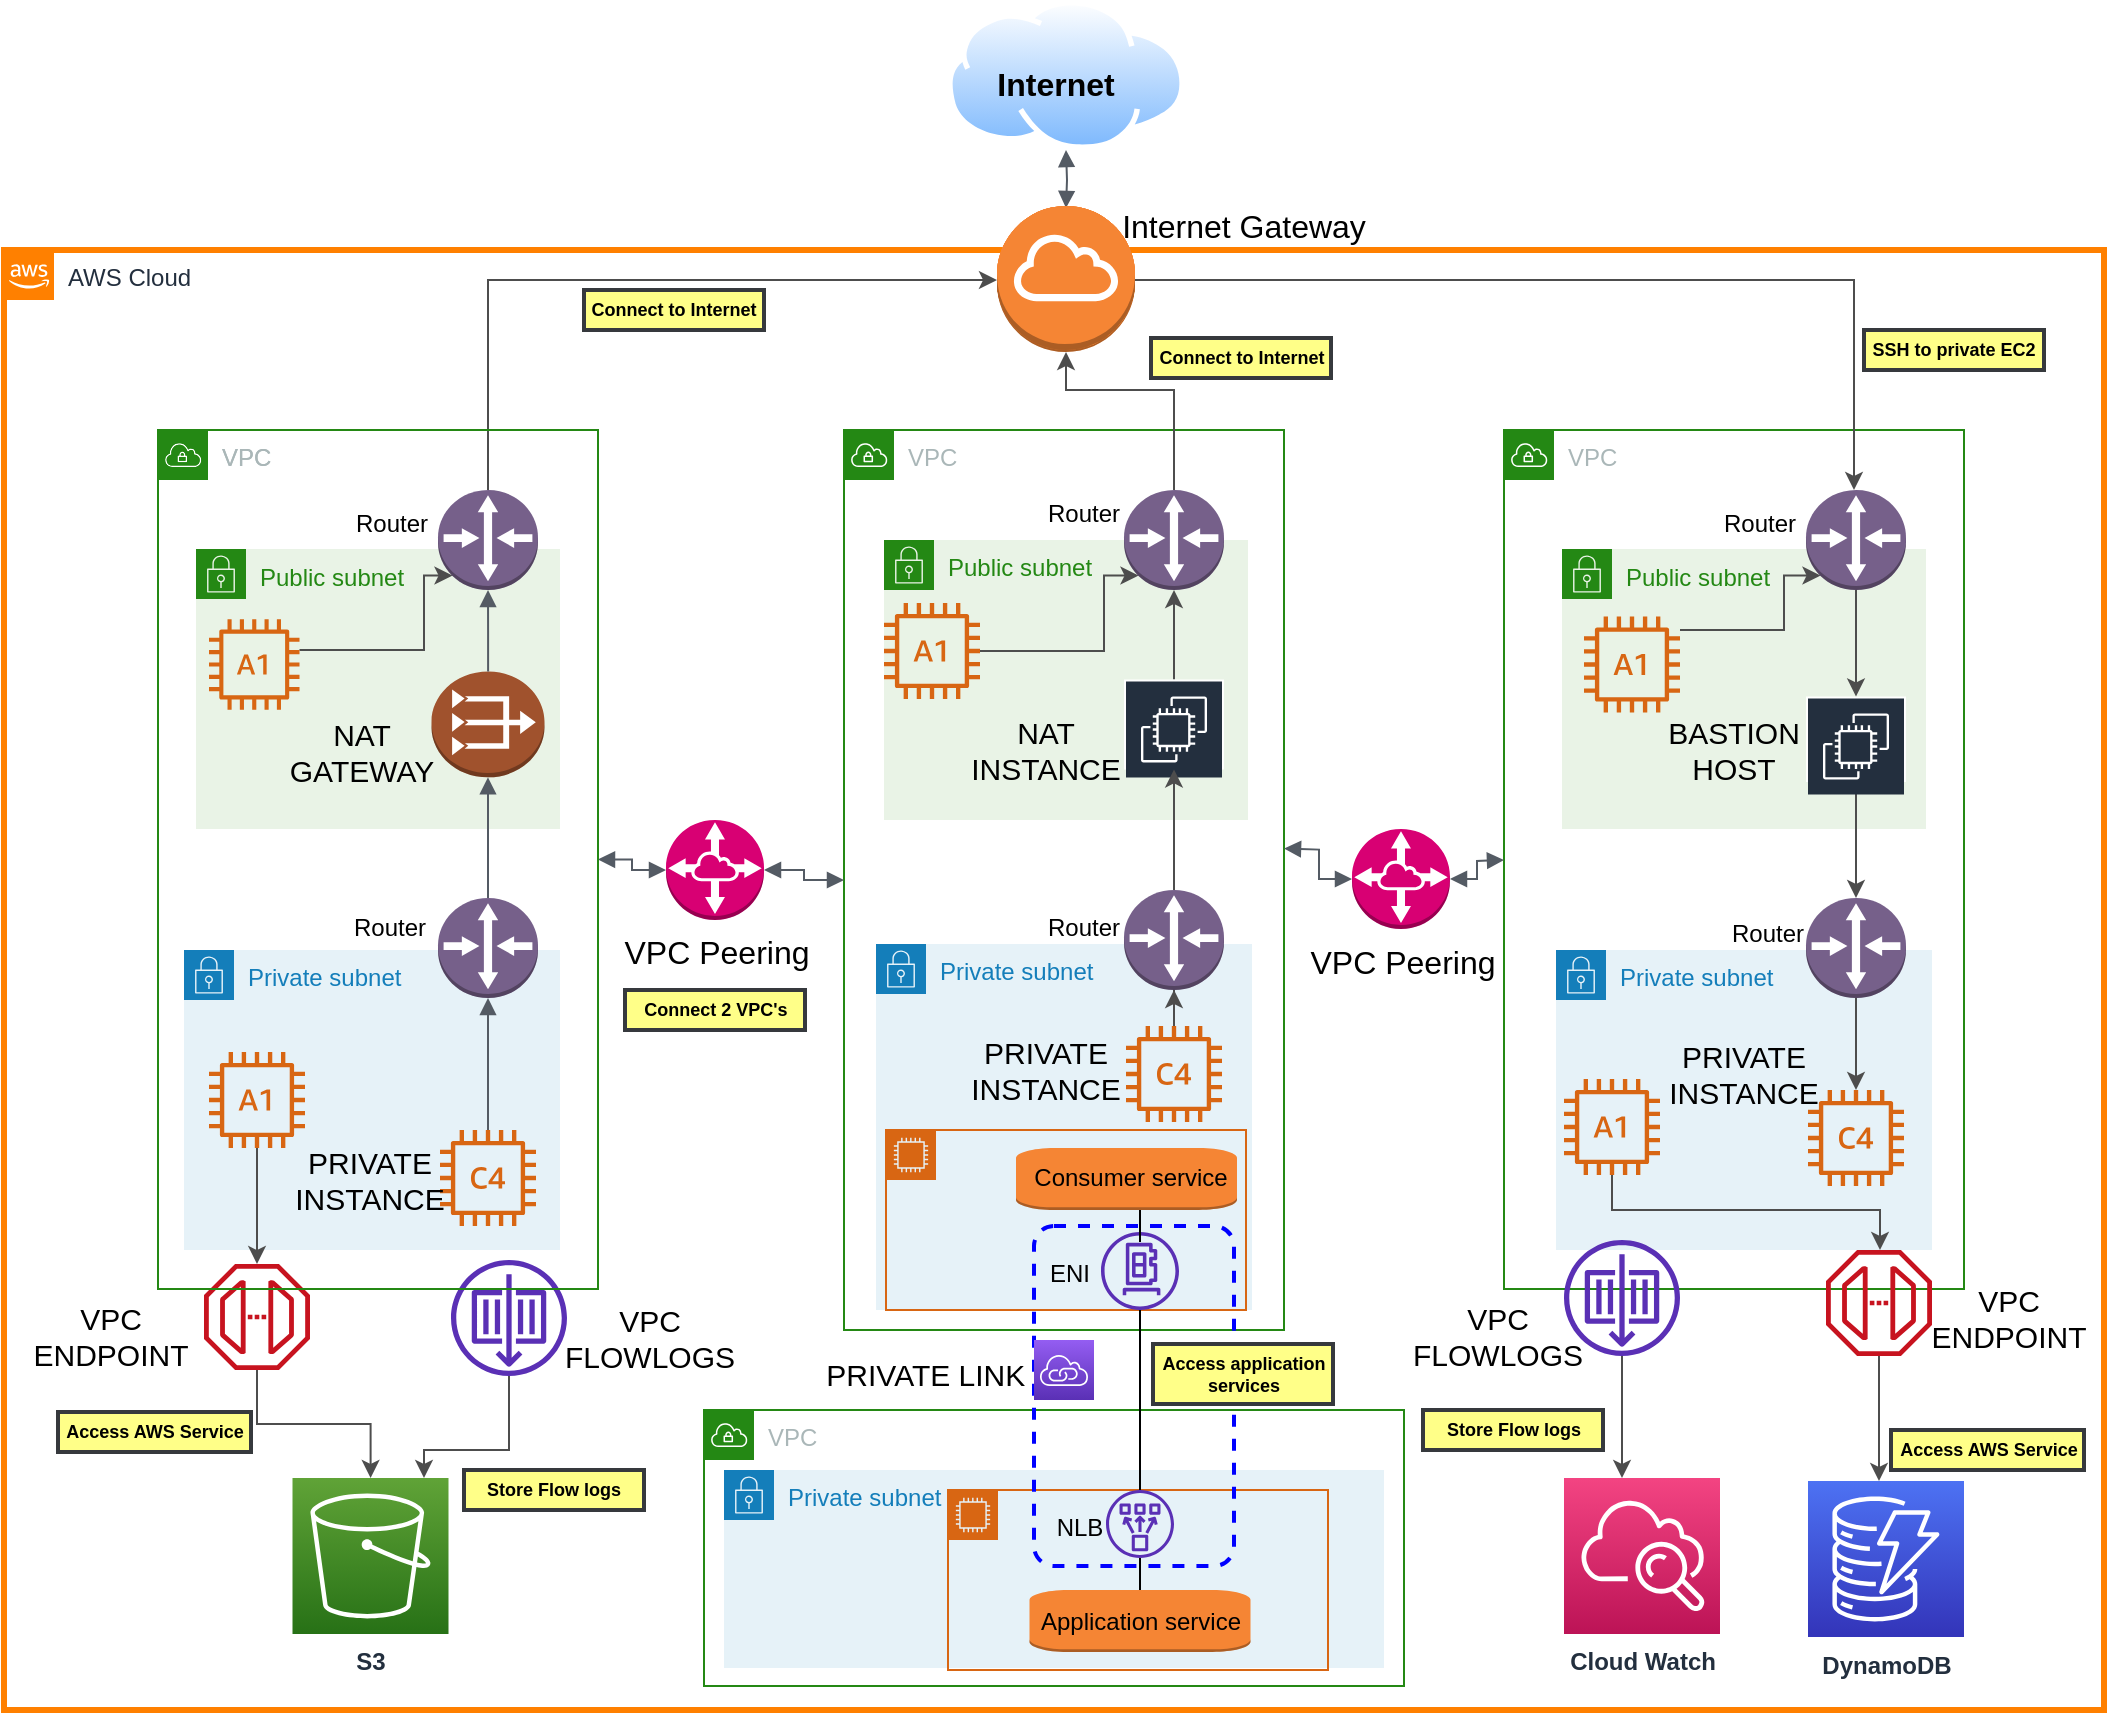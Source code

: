 <mxfile version="13.1.1" type="device"><diagram id="Ht1M8jgEwFfnCIfOTk4-" name="Page-1"><mxGraphModel dx="1102" dy="533" grid="1" gridSize="10" guides="1" tooltips="1" connect="1" arrows="1" fold="1" page="1" pageScale="1" pageWidth="1169" pageHeight="827" math="0" shadow="0"><root><mxCell id="0"/><mxCell id="1" parent="0"/><mxCell id="okbcrJzSgi3AzohoBhgM-6" value="AWS Cloud" style="points=[[0,0],[0.25,0],[0.5,0],[0.75,0],[1,0],[1,0.25],[1,0.5],[1,0.75],[1,1],[0.75,1],[0.5,1],[0.25,1],[0,1],[0,0.75],[0,0.5],[0,0.25]];outlineConnect=0;gradientColor=none;html=1;whiteSpace=wrap;fontSize=12;fontStyle=0;shape=mxgraph.aws4.group;grIcon=mxgraph.aws4.group_aws_cloud_alt;strokeColor=#FF8000;fillColor=none;verticalAlign=top;align=left;spacingLeft=30;fontColor=#232F3E;dashed=0;strokeWidth=3;labelBackgroundColor=none;" parent="1" vertex="1"><mxGeometry x="40" y="330" width="1050" height="730" as="geometry"/></mxCell><mxCell id="okbcrJzSgi3AzohoBhgM-36" value="VPC" style="points=[[0,0],[0.25,0],[0.5,0],[0.75,0],[1,0],[1,0.25],[1,0.5],[1,0.75],[1,1],[0.75,1],[0.5,1],[0.25,1],[0,1],[0,0.75],[0,0.5],[0,0.25]];outlineConnect=0;gradientColor=none;html=1;whiteSpace=wrap;fontSize=12;fontStyle=0;shape=mxgraph.aws4.group;grIcon=mxgraph.aws4.group_vpc;strokeColor=#248814;fillColor=none;verticalAlign=top;align=left;spacingLeft=30;fontColor=#AAB7B8;dashed=0;" parent="1" vertex="1"><mxGeometry x="790" y="420" width="230" height="429.5" as="geometry"/></mxCell><mxCell id="okbcrJzSgi3AzohoBhgM-2" value="VPC" style="points=[[0,0],[0.25,0],[0.5,0],[0.75,0],[1,0],[1,0.25],[1,0.5],[1,0.75],[1,1],[0.75,1],[0.5,1],[0.25,1],[0,1],[0,0.75],[0,0.5],[0,0.25]];outlineConnect=0;gradientColor=none;html=1;whiteSpace=wrap;fontSize=12;fontStyle=0;shape=mxgraph.aws4.group;grIcon=mxgraph.aws4.group_vpc;strokeColor=#248814;fillColor=none;verticalAlign=top;align=left;spacingLeft=30;fontColor=#AAB7B8;dashed=0;" parent="1" vertex="1"><mxGeometry x="460" y="420" width="220" height="450" as="geometry"/></mxCell><mxCell id="okbcrJzSgi3AzohoBhgM-21" value="VPC" style="points=[[0,0],[0.25,0],[0.5,0],[0.75,0],[1,0],[1,0.25],[1,0.5],[1,0.75],[1,1],[0.75,1],[0.5,1],[0.25,1],[0,1],[0,0.75],[0,0.5],[0,0.25]];outlineConnect=0;gradientColor=none;html=1;whiteSpace=wrap;fontSize=12;fontStyle=0;shape=mxgraph.aws4.group;grIcon=mxgraph.aws4.group_vpc;strokeColor=#248814;fillColor=none;verticalAlign=top;align=left;spacingLeft=30;fontColor=#AAB7B8;dashed=0;" parent="1" vertex="1"><mxGeometry x="117" y="420" width="220" height="429.5" as="geometry"/></mxCell><mxCell id="okbcrJzSgi3AzohoBhgM-46" value="Private subnet" style="points=[[0,0],[0.25,0],[0.5,0],[0.75,0],[1,0],[1,0.25],[1,0.5],[1,0.75],[1,1],[0.75,1],[0.5,1],[0.25,1],[0,1],[0,0.75],[0,0.5],[0,0.25]];outlineConnect=0;gradientColor=none;html=1;whiteSpace=wrap;fontSize=12;fontStyle=0;shape=mxgraph.aws4.group;grIcon=mxgraph.aws4.group_security_group;grStroke=0;strokeColor=#147EBA;fillColor=#E6F2F8;verticalAlign=top;align=left;spacingLeft=30;fontColor=#147EBA;dashed=0;" parent="1" vertex="1"><mxGeometry x="130" y="680" width="188" height="150" as="geometry"/></mxCell><mxCell id="okbcrJzSgi3AzohoBhgM-22" value="Public subnet" style="points=[[0,0],[0.25,0],[0.5,0],[0.75,0],[1,0],[1,0.25],[1,0.5],[1,0.75],[1,1],[0.75,1],[0.5,1],[0.25,1],[0,1],[0,0.75],[0,0.5],[0,0.25]];outlineConnect=0;gradientColor=none;html=1;whiteSpace=wrap;fontSize=12;fontStyle=0;shape=mxgraph.aws4.group;grIcon=mxgraph.aws4.group_security_group;grStroke=0;strokeColor=#248814;fillColor=#E9F3E6;verticalAlign=top;align=left;spacingLeft=30;fontColor=#248814;dashed=0;" parent="1" vertex="1"><mxGeometry x="136" y="479.5" width="182" height="140" as="geometry"/></mxCell><mxCell id="okbcrJzSgi3AzohoBhgM-3" value="Private subnet" style="points=[[0,0],[0.25,0],[0.5,0],[0.75,0],[1,0],[1,0.25],[1,0.5],[1,0.75],[1,1],[0.75,1],[0.5,1],[0.25,1],[0,1],[0,0.75],[0,0.5],[0,0.25]];outlineConnect=0;gradientColor=none;html=1;whiteSpace=wrap;fontSize=12;fontStyle=0;shape=mxgraph.aws4.group;grIcon=mxgraph.aws4.group_security_group;grStroke=0;strokeColor=#147EBA;fillColor=#E6F2F8;verticalAlign=top;align=left;spacingLeft=30;fontColor=#147EBA;dashed=0;" parent="1" vertex="1"><mxGeometry x="476" y="677" width="188" height="183" as="geometry"/></mxCell><mxCell id="okbcrJzSgi3AzohoBhgM-4" value="Public subnet" style="points=[[0,0],[0.25,0],[0.5,0],[0.75,0],[1,0],[1,0.25],[1,0.5],[1,0.75],[1,1],[0.75,1],[0.5,1],[0.25,1],[0,1],[0,0.75],[0,0.5],[0,0.25]];outlineConnect=0;gradientColor=none;html=1;whiteSpace=wrap;fontSize=12;fontStyle=0;shape=mxgraph.aws4.group;grIcon=mxgraph.aws4.group_security_group;grStroke=0;strokeColor=#248814;fillColor=#E9F3E6;verticalAlign=top;align=left;spacingLeft=30;fontColor=#248814;dashed=0;" parent="1" vertex="1"><mxGeometry x="480" y="475" width="182" height="140" as="geometry"/></mxCell><mxCell id="okbcrJzSgi3AzohoBhgM-153" style="edgeStyle=orthogonalEdgeStyle;rounded=0;orthogonalLoop=1;jettySize=auto;html=1;strokeColor=#4D4D4D;strokeWidth=1;fontSize=15;fontColor=#000000;" parent="1" source="okbcrJzSgi3AzohoBhgM-16" target="okbcrJzSgi3AzohoBhgM-149" edge="1"><mxGeometry relative="1" as="geometry"/></mxCell><mxCell id="okbcrJzSgi3AzohoBhgM-16" value="" style="outlineConnect=0;fontColor=#232F3E;gradientColor=none;fillColor=#D86613;strokeColor=none;dashed=0;verticalLabelPosition=bottom;verticalAlign=top;align=center;html=1;fontSize=12;fontStyle=0;aspect=fixed;pointerEvents=1;shape=mxgraph.aws4.a1_instance;" parent="1" vertex="1"><mxGeometry x="142.5" y="731" width="48" height="48" as="geometry"/></mxCell><mxCell id="okbcrJzSgi3AzohoBhgM-181" style="edgeStyle=orthogonalEdgeStyle;rounded=0;orthogonalLoop=1;jettySize=auto;html=1;entryX=0.145;entryY=0.855;entryDx=0;entryDy=0;entryPerimeter=0;strokeColor=#4D4D4D;strokeWidth=1;fontSize=15;fontColor=#000000;" parent="1" source="okbcrJzSgi3AzohoBhgM-18" target="okbcrJzSgi3AzohoBhgM-88" edge="1"><mxGeometry relative="1" as="geometry"><Array as="points"><mxPoint x="590" y="531"/><mxPoint x="590" y="493"/></Array></mxGeometry></mxCell><mxCell id="okbcrJzSgi3AzohoBhgM-18" value="" style="outlineConnect=0;fontColor=#232F3E;gradientColor=none;fillColor=#D86613;strokeColor=none;dashed=0;verticalLabelPosition=bottom;verticalAlign=top;align=center;html=1;fontSize=12;fontStyle=0;aspect=fixed;pointerEvents=1;shape=mxgraph.aws4.a1_instance;" parent="1" vertex="1"><mxGeometry x="480.0" y="506.5" width="48" height="48" as="geometry"/></mxCell><mxCell id="okbcrJzSgi3AzohoBhgM-134" style="edgeStyle=orthogonalEdgeStyle;rounded=0;orthogonalLoop=1;jettySize=auto;html=1;strokeColor=#4D4D4D;strokeWidth=1;fontSize=15;" parent="1" source="okbcrJzSgi3AzohoBhgM-25" target="okbcrJzSgi3AzohoBhgM-86" edge="1"><mxGeometry relative="1" as="geometry"/></mxCell><mxCell id="okbcrJzSgi3AzohoBhgM-25" value="" style="outlineConnect=0;fontColor=#232F3E;gradientColor=none;fillColor=#D86613;strokeColor=none;dashed=0;verticalLabelPosition=bottom;verticalAlign=top;align=center;html=1;fontSize=12;fontStyle=0;aspect=fixed;pointerEvents=1;shape=mxgraph.aws4.c4_instance;" parent="1" vertex="1"><mxGeometry x="601" y="718" width="48" height="48" as="geometry"/></mxCell><mxCell id="okbcrJzSgi3AzohoBhgM-27" value="" style="outlineConnect=0;fontColor=#232F3E;gradientColor=none;fillColor=#D86613;strokeColor=none;dashed=0;verticalLabelPosition=bottom;verticalAlign=top;align=center;html=1;fontSize=12;fontStyle=0;aspect=fixed;pointerEvents=1;shape=mxgraph.aws4.c4_instance;" parent="1" vertex="1"><mxGeometry x="258.0" y="770" width="48" height="48" as="geometry"/></mxCell><mxCell id="okbcrJzSgi3AzohoBhgM-30" value="" style="aspect=fixed;perimeter=ellipsePerimeter;html=1;align=center;shadow=0;dashed=0;spacingTop=3;image;image=img/lib/active_directory/internet_cloud.svg;strokeColor=#FF8000;strokeWidth=3;" parent="1" vertex="1"><mxGeometry x="511.5" y="205" width="119" height="74.97" as="geometry"/></mxCell><mxCell id="okbcrJzSgi3AzohoBhgM-32" value="Internet" style="text;html=1;strokeColor=none;fillColor=none;align=center;verticalAlign=middle;whiteSpace=wrap;rounded=0;fontStyle=1;fontSize=16;" parent="1" vertex="1"><mxGeometry x="546" y="237.3" width="40" height="20" as="geometry"/></mxCell><mxCell id="okbcrJzSgi3AzohoBhgM-34" value="VPC Peering" style="outlineConnect=0;dashed=0;verticalLabelPosition=bottom;verticalAlign=top;align=center;html=1;shape=mxgraph.aws3.vpc_peering;fillColor=#d80073;strokeColor=#A50040;strokeWidth=3;fontSize=16;fontColor=#000000;" parent="1" vertex="1"><mxGeometry x="371" y="615" width="49" height="50" as="geometry"/></mxCell><mxCell id="okbcrJzSgi3AzohoBhgM-37" value="Public subnet" style="points=[[0,0],[0.25,0],[0.5,0],[0.75,0],[1,0],[1,0.25],[1,0.5],[1,0.75],[1,1],[0.75,1],[0.5,1],[0.25,1],[0,1],[0,0.75],[0,0.5],[0,0.25]];outlineConnect=0;gradientColor=none;html=1;whiteSpace=wrap;fontSize=12;fontStyle=0;shape=mxgraph.aws4.group;grIcon=mxgraph.aws4.group_security_group;grStroke=0;strokeColor=#248814;fillColor=#E9F3E6;verticalAlign=top;align=left;spacingLeft=30;fontColor=#248814;dashed=0;" parent="1" vertex="1"><mxGeometry x="819" y="479.5" width="182" height="140" as="geometry"/></mxCell><mxCell id="okbcrJzSgi3AzohoBhgM-183" style="edgeStyle=orthogonalEdgeStyle;rounded=0;orthogonalLoop=1;jettySize=auto;html=1;entryX=0.145;entryY=0.855;entryDx=0;entryDy=0;entryPerimeter=0;strokeColor=#4D4D4D;strokeWidth=1;fontSize=15;fontColor=#000000;" parent="1" source="okbcrJzSgi3AzohoBhgM-38" target="okbcrJzSgi3AzohoBhgM-87" edge="1"><mxGeometry relative="1" as="geometry"><Array as="points"><mxPoint x="930" y="520"/><mxPoint x="930" y="493"/></Array></mxGeometry></mxCell><mxCell id="okbcrJzSgi3AzohoBhgM-38" value="" style="outlineConnect=0;fontColor=#232F3E;gradientColor=none;fillColor=#D86613;strokeColor=none;dashed=0;verticalLabelPosition=bottom;verticalAlign=top;align=center;html=1;fontSize=12;fontStyle=0;aspect=fixed;pointerEvents=1;shape=mxgraph.aws4.a1_instance;" parent="1" vertex="1"><mxGeometry x="830" y="513.25" width="48" height="48" as="geometry"/></mxCell><mxCell id="okbcrJzSgi3AzohoBhgM-40" value="Private subnet" style="points=[[0,0],[0.25,0],[0.5,0],[0.75,0],[1,0],[1,0.25],[1,0.5],[1,0.75],[1,1],[0.75,1],[0.5,1],[0.25,1],[0,1],[0,0.75],[0,0.5],[0,0.25]];outlineConnect=0;gradientColor=none;html=1;whiteSpace=wrap;fontSize=12;fontStyle=0;shape=mxgraph.aws4.group;grIcon=mxgraph.aws4.group_security_group;grStroke=0;strokeColor=#147EBA;fillColor=#E6F2F8;verticalAlign=top;align=left;spacingLeft=30;fontColor=#147EBA;dashed=0;" parent="1" vertex="1"><mxGeometry x="816" y="680" width="188" height="150" as="geometry"/></mxCell><mxCell id="okbcrJzSgi3AzohoBhgM-185" style="edgeStyle=orthogonalEdgeStyle;rounded=0;orthogonalLoop=1;jettySize=auto;html=1;strokeColor=#4D4D4D;strokeWidth=1;fontSize=9;fontColor=#FF0000;" parent="1" source="okbcrJzSgi3AzohoBhgM-41" target="okbcrJzSgi3AzohoBhgM-148" edge="1"><mxGeometry relative="1" as="geometry"><Array as="points"><mxPoint x="844" y="810"/><mxPoint x="978" y="810"/></Array></mxGeometry></mxCell><mxCell id="okbcrJzSgi3AzohoBhgM-41" value="" style="outlineConnect=0;fontColor=#232F3E;gradientColor=none;fillColor=#D86613;strokeColor=none;dashed=0;verticalLabelPosition=bottom;verticalAlign=top;align=center;html=1;fontSize=12;fontStyle=0;aspect=fixed;pointerEvents=1;shape=mxgraph.aws4.a1_instance;" parent="1" vertex="1"><mxGeometry x="820" y="744.5" width="48" height="48" as="geometry"/></mxCell><mxCell id="okbcrJzSgi3AzohoBhgM-42" value="" style="outlineConnect=0;fontColor=#232F3E;gradientColor=none;fillColor=#D86613;strokeColor=none;dashed=0;verticalLabelPosition=bottom;verticalAlign=top;align=center;html=1;fontSize=12;fontStyle=0;aspect=fixed;pointerEvents=1;shape=mxgraph.aws4.c4_instance;" parent="1" vertex="1"><mxGeometry x="942" y="750" width="48" height="48" as="geometry"/></mxCell><mxCell id="okbcrJzSgi3AzohoBhgM-131" style="edgeStyle=orthogonalEdgeStyle;rounded=0;orthogonalLoop=1;jettySize=auto;html=1;entryX=0.145;entryY=0.855;entryDx=0;entryDy=0;entryPerimeter=0;strokeColor=#4D4D4D;strokeWidth=1;fontSize=15;" parent="1" source="okbcrJzSgi3AzohoBhgM-45" target="okbcrJzSgi3AzohoBhgM-84" edge="1"><mxGeometry relative="1" as="geometry"><Array as="points"><mxPoint x="250" y="530"/><mxPoint x="250" y="493"/></Array></mxGeometry></mxCell><mxCell id="okbcrJzSgi3AzohoBhgM-45" value="" style="outlineConnect=0;fontColor=#232F3E;gradientColor=none;fillColor=#D86613;strokeColor=none;dashed=0;verticalLabelPosition=bottom;verticalAlign=top;align=center;html=1;fontSize=12;fontStyle=0;aspect=fixed;pointerEvents=1;shape=mxgraph.aws4.a1_instance;" parent="1" vertex="1"><mxGeometry x="142.5" y="514.62" width="45.25" height="45.25" as="geometry"/></mxCell><mxCell id="okbcrJzSgi3AzohoBhgM-51" value="" style="edgeStyle=orthogonalEdgeStyle;html=1;endArrow=block;elbow=vertical;startArrow=block;startFill=1;endFill=1;strokeColor=#545B64;rounded=0;fontSize=16;entryX=0;entryY=0.5;entryDx=0;entryDy=0;entryPerimeter=0;exitX=1;exitY=0.5;exitDx=0;exitDy=0;strokeWidth=1;" parent="1" source="okbcrJzSgi3AzohoBhgM-21" target="okbcrJzSgi3AzohoBhgM-34" edge="1"><mxGeometry width="100" relative="1" as="geometry"><mxPoint x="160" y="910" as="sourcePoint"/><mxPoint x="260" y="910" as="targetPoint"/></mxGeometry></mxCell><mxCell id="okbcrJzSgi3AzohoBhgM-54" value="" style="edgeStyle=orthogonalEdgeStyle;html=1;endArrow=block;elbow=vertical;startArrow=block;startFill=1;endFill=1;strokeColor=#545B64;rounded=0;fontSize=16;entryX=0;entryY=0.5;entryDx=0;entryDy=0;strokeWidth=1;exitX=1;exitY=0.5;exitDx=0;exitDy=0;exitPerimeter=0;" parent="1" source="okbcrJzSgi3AzohoBhgM-34" target="okbcrJzSgi3AzohoBhgM-2" edge="1"><mxGeometry width="100" relative="1" as="geometry"><mxPoint x="420" y="635" as="sourcePoint"/><mxPoint x="480" y="370" as="targetPoint"/></mxGeometry></mxCell><mxCell id="okbcrJzSgi3AzohoBhgM-55" value="VPC Peering" style="outlineConnect=0;dashed=0;verticalLabelPosition=bottom;verticalAlign=top;align=center;html=1;shape=mxgraph.aws3.vpc_peering;fillColor=#d80073;strokeColor=#A50040;strokeWidth=3;fontSize=16;fontColor=#000000;" parent="1" vertex="1"><mxGeometry x="714" y="619.5" width="49" height="50" as="geometry"/></mxCell><mxCell id="okbcrJzSgi3AzohoBhgM-56" value="" style="edgeStyle=orthogonalEdgeStyle;html=1;endArrow=block;elbow=vertical;startArrow=block;startFill=1;endFill=1;strokeColor=#545B64;rounded=0;fontSize=16;entryX=0;entryY=0.5;entryDx=0;entryDy=0;entryPerimeter=0;exitX=1;exitY=0.5;exitDx=0;exitDy=0;strokeWidth=1;" parent="1" target="okbcrJzSgi3AzohoBhgM-55" edge="1"><mxGeometry width="100" relative="1" as="geometry"><mxPoint x="680" y="629.25" as="sourcePoint"/><mxPoint x="603" y="914.5" as="targetPoint"/></mxGeometry></mxCell><mxCell id="okbcrJzSgi3AzohoBhgM-60" value="" style="edgeStyle=orthogonalEdgeStyle;html=1;endArrow=block;elbow=vertical;startArrow=block;startFill=1;endFill=1;strokeColor=#545B64;rounded=0;fontSize=16;strokeWidth=1;exitX=1;exitY=0.5;exitDx=0;exitDy=0;exitPerimeter=0;" parent="1" source="okbcrJzSgi3AzohoBhgM-55" edge="1"><mxGeometry width="100" relative="1" as="geometry"><mxPoint x="760" y="640" as="sourcePoint"/><mxPoint x="790" y="635" as="targetPoint"/></mxGeometry></mxCell><mxCell id="okbcrJzSgi3AzohoBhgM-137" style="edgeStyle=orthogonalEdgeStyle;rounded=0;orthogonalLoop=1;jettySize=auto;html=1;strokeColor=#4D4D4D;strokeWidth=1;fontSize=15;exitX=0.855;exitY=0.145;exitDx=0;exitDy=0;exitPerimeter=0;" parent="1" source="okbcrJzSgi3AzohoBhgM-66" target="okbcrJzSgi3AzohoBhgM-87" edge="1"><mxGeometry relative="1" as="geometry"><Array as="points"><mxPoint x="596" y="345"/><mxPoint x="965" y="345"/></Array></mxGeometry></mxCell><mxCell id="okbcrJzSgi3AzohoBhgM-66" value="" style="outlineConnect=0;dashed=0;verticalLabelPosition=bottom;verticalAlign=top;align=center;html=1;shape=mxgraph.aws3.internet_gateway;fillColor=#F58534;gradientColor=none;strokeColor=#FF8000;strokeWidth=3;fontSize=16;" parent="1" vertex="1"><mxGeometry x="536.5" y="309" width="69" height="72" as="geometry"/></mxCell><mxCell id="okbcrJzSgi3AzohoBhgM-67" value="Internet Gateway" style="text;html=1;strokeColor=none;fillColor=none;align=center;verticalAlign=middle;whiteSpace=wrap;rounded=0;fontSize=16;" parent="1" vertex="1"><mxGeometry x="569.5" y="308" width="180" height="20" as="geometry"/></mxCell><mxCell id="okbcrJzSgi3AzohoBhgM-139" style="edgeStyle=orthogonalEdgeStyle;rounded=0;orthogonalLoop=1;jettySize=auto;html=1;strokeColor=#4D4D4D;strokeWidth=1;fontSize=15;" parent="1" source="okbcrJzSgi3AzohoBhgM-77" target="okbcrJzSgi3AzohoBhgM-85" edge="1"><mxGeometry relative="1" as="geometry"/></mxCell><mxCell id="okbcrJzSgi3AzohoBhgM-77" value="" style="outlineConnect=0;fontColor=#232F3E;gradientColor=none;strokeColor=#ffffff;fillColor=#232F3E;dashed=0;verticalLabelPosition=middle;verticalAlign=bottom;align=center;html=1;whiteSpace=wrap;fontSize=10;fontStyle=1;spacing=3;shape=mxgraph.aws4.productIcon;prIcon=mxgraph.aws4.ec2;labelBackgroundColor=#ffffff;" parent="1" vertex="1"><mxGeometry x="941" y="553.25" width="50" height="42.75" as="geometry"/></mxCell><mxCell id="okbcrJzSgi3AzohoBhgM-80" value="" style="outlineConnect=0;dashed=0;verticalLabelPosition=bottom;verticalAlign=top;align=center;html=1;shape=mxgraph.aws3.vpc_nat_gateway;fillColor=#a0522d;labelBackgroundColor=#D4E1F5;strokeColor=#6D1F00;strokeWidth=3;fontSize=16;fontColor=#ffffff;" parent="1" vertex="1"><mxGeometry x="253.75" y="540.81" width="56.5" height="52.87" as="geometry"/></mxCell><mxCell id="okbcrJzSgi3AzohoBhgM-132" style="edgeStyle=orthogonalEdgeStyle;rounded=0;orthogonalLoop=1;jettySize=auto;html=1;strokeColor=#4D4D4D;strokeWidth=1;fontSize=15;" parent="1" source="okbcrJzSgi3AzohoBhgM-81" target="okbcrJzSgi3AzohoBhgM-88" edge="1"><mxGeometry relative="1" as="geometry"/></mxCell><mxCell id="okbcrJzSgi3AzohoBhgM-81" value="" style="outlineConnect=0;fontColor=#232F3E;gradientColor=none;strokeColor=#ffffff;fillColor=#232F3E;dashed=0;verticalLabelPosition=middle;verticalAlign=bottom;align=center;html=1;whiteSpace=wrap;fontSize=10;fontStyle=1;spacing=3;shape=mxgraph.aws4.productIcon;prIcon=mxgraph.aws4.ec2;labelBackgroundColor=#ffffff;" parent="1" vertex="1"><mxGeometry x="600" y="544.74" width="50" height="45" as="geometry"/></mxCell><mxCell id="okbcrJzSgi3AzohoBhgM-83" value="" style="outlineConnect=0;dashed=0;verticalLabelPosition=bottom;verticalAlign=top;align=center;html=1;shape=mxgraph.aws3.router;fillColor=#76608a;labelBackgroundColor=none;strokeColor=#432D57;strokeWidth=3;fontSize=15;fontColor=#ffffff;" parent="1" vertex="1"><mxGeometry x="257" y="654" width="50" height="50" as="geometry"/></mxCell><mxCell id="okbcrJzSgi3AzohoBhgM-168" style="edgeStyle=orthogonalEdgeStyle;rounded=0;orthogonalLoop=1;jettySize=auto;html=1;exitX=0.5;exitY=0;exitDx=0;exitDy=0;exitPerimeter=0;entryX=0;entryY=0.5;entryDx=0;entryDy=0;entryPerimeter=0;strokeColor=#4D4D4D;strokeWidth=1;fontSize=15;fontColor=#000000;" parent="1" source="okbcrJzSgi3AzohoBhgM-84" target="okbcrJzSgi3AzohoBhgM-66" edge="1"><mxGeometry relative="1" as="geometry"/></mxCell><mxCell id="okbcrJzSgi3AzohoBhgM-84" value="" style="outlineConnect=0;dashed=0;verticalLabelPosition=bottom;verticalAlign=top;align=center;html=1;shape=mxgraph.aws3.router;fillColor=#76608a;labelBackgroundColor=none;strokeColor=#432D57;strokeWidth=3;fontSize=15;fontColor=#ffffff;" parent="1" vertex="1"><mxGeometry x="257" y="450" width="50" height="50" as="geometry"/></mxCell><mxCell id="okbcrJzSgi3AzohoBhgM-140" style="edgeStyle=orthogonalEdgeStyle;rounded=0;orthogonalLoop=1;jettySize=auto;html=1;strokeColor=#4D4D4D;strokeWidth=1;fontSize=15;" parent="1" source="okbcrJzSgi3AzohoBhgM-85" target="okbcrJzSgi3AzohoBhgM-42" edge="1"><mxGeometry relative="1" as="geometry"/></mxCell><mxCell id="okbcrJzSgi3AzohoBhgM-85" value="" style="outlineConnect=0;dashed=0;verticalLabelPosition=bottom;verticalAlign=top;align=center;html=1;shape=mxgraph.aws3.router;fillColor=#76608a;labelBackgroundColor=none;strokeColor=#432D57;strokeWidth=3;fontSize=15;fontColor=#ffffff;" parent="1" vertex="1"><mxGeometry x="941" y="654" width="50" height="50" as="geometry"/></mxCell><mxCell id="okbcrJzSgi3AzohoBhgM-133" style="edgeStyle=orthogonalEdgeStyle;rounded=0;orthogonalLoop=1;jettySize=auto;html=1;strokeColor=#4D4D4D;strokeWidth=1;fontSize=15;" parent="1" source="okbcrJzSgi3AzohoBhgM-86" target="okbcrJzSgi3AzohoBhgM-81" edge="1"><mxGeometry relative="1" as="geometry"/></mxCell><mxCell id="okbcrJzSgi3AzohoBhgM-86" value="" style="outlineConnect=0;dashed=0;verticalLabelPosition=bottom;verticalAlign=top;align=center;html=1;shape=mxgraph.aws3.router;fillColor=#76608a;labelBackgroundColor=none;strokeColor=#432D57;strokeWidth=3;fontSize=15;fontColor=#ffffff;" parent="1" vertex="1"><mxGeometry x="600" y="650" width="50" height="50" as="geometry"/></mxCell><mxCell id="okbcrJzSgi3AzohoBhgM-138" style="edgeStyle=orthogonalEdgeStyle;rounded=0;orthogonalLoop=1;jettySize=auto;html=1;strokeColor=#4D4D4D;strokeWidth=1;fontSize=15;" parent="1" source="okbcrJzSgi3AzohoBhgM-87" target="okbcrJzSgi3AzohoBhgM-77" edge="1"><mxGeometry relative="1" as="geometry"/></mxCell><mxCell id="okbcrJzSgi3AzohoBhgM-87" value="" style="outlineConnect=0;dashed=0;verticalLabelPosition=bottom;verticalAlign=top;align=center;html=1;shape=mxgraph.aws3.router;fillColor=#76608a;labelBackgroundColor=none;strokeColor=#432D57;strokeWidth=3;fontSize=15;fontColor=#ffffff;" parent="1" vertex="1"><mxGeometry x="941" y="450" width="50" height="50" as="geometry"/></mxCell><mxCell id="okbcrJzSgi3AzohoBhgM-169" style="edgeStyle=orthogonalEdgeStyle;rounded=0;orthogonalLoop=1;jettySize=auto;html=1;entryX=0.5;entryY=1;entryDx=0;entryDy=0;entryPerimeter=0;strokeColor=#4D4D4D;strokeWidth=1;fontSize=15;fontColor=#000000;" parent="1" source="okbcrJzSgi3AzohoBhgM-88" target="okbcrJzSgi3AzohoBhgM-66" edge="1"><mxGeometry relative="1" as="geometry"><Array as="points"><mxPoint x="625" y="400"/><mxPoint x="571" y="400"/></Array></mxGeometry></mxCell><mxCell id="okbcrJzSgi3AzohoBhgM-88" value="" style="outlineConnect=0;dashed=0;verticalLabelPosition=bottom;verticalAlign=top;align=center;html=1;shape=mxgraph.aws3.router;fillColor=#76608a;labelBackgroundColor=none;strokeColor=#432D57;strokeWidth=3;fontSize=15;fontColor=#ffffff;" parent="1" vertex="1"><mxGeometry x="600" y="450" width="50" height="50" as="geometry"/></mxCell><mxCell id="okbcrJzSgi3AzohoBhgM-93" value="" style="shape=image;html=1;verticalAlign=top;verticalLabelPosition=bottom;labelBackgroundColor=#ffffff;imageAspect=0;aspect=fixed;image=https://cdn2.iconfinder.com/data/icons/freecns-cumulus/16/519904-098_Spreadsheet-128.png;strokeColor=#FF8000;strokeWidth=3;fontSize=15;align=left;" parent="1" vertex="1"><mxGeometry x="303" y="647" width="30" height="30" as="geometry"/></mxCell><mxCell id="okbcrJzSgi3AzohoBhgM-94" value="" style="shape=image;html=1;verticalAlign=top;verticalLabelPosition=bottom;labelBackgroundColor=#ffffff;imageAspect=0;aspect=fixed;image=https://cdn2.iconfinder.com/data/icons/freecns-cumulus/16/519904-098_Spreadsheet-128.png;strokeColor=#FF8000;strokeWidth=3;fontSize=15;align=left;" parent="1" vertex="1"><mxGeometry x="644.5" y="647" width="30" height="30" as="geometry"/></mxCell><mxCell id="okbcrJzSgi3AzohoBhgM-95" value="" style="shape=image;html=1;verticalAlign=top;verticalLabelPosition=bottom;labelBackgroundColor=#ffffff;imageAspect=0;aspect=fixed;image=https://cdn2.iconfinder.com/data/icons/freecns-cumulus/16/519904-098_Spreadsheet-128.png;strokeColor=#FF8000;strokeWidth=3;fontSize=15;align=left;" parent="1" vertex="1"><mxGeometry x="644.5" y="445" width="30" height="30" as="geometry"/></mxCell><mxCell id="okbcrJzSgi3AzohoBhgM-96" value="" style="shape=image;html=1;verticalAlign=top;verticalLabelPosition=bottom;labelBackgroundColor=#ffffff;imageAspect=0;aspect=fixed;image=https://cdn2.iconfinder.com/data/icons/freecns-cumulus/16/519904-098_Spreadsheet-128.png;strokeColor=#FF8000;strokeWidth=3;fontSize=15;align=left;" parent="1" vertex="1"><mxGeometry x="300" y="445" width="30" height="30" as="geometry"/></mxCell><mxCell id="okbcrJzSgi3AzohoBhgM-99" value="" style="shape=image;html=1;verticalAlign=top;verticalLabelPosition=bottom;labelBackgroundColor=#ffffff;imageAspect=0;aspect=fixed;image=https://cdn2.iconfinder.com/data/icons/freecns-cumulus/16/519904-098_Spreadsheet-128.png;strokeColor=#FF8000;strokeWidth=3;fontSize=15;align=left;" parent="1" vertex="1"><mxGeometry x="983.5" y="647" width="30" height="30" as="geometry"/></mxCell><mxCell id="okbcrJzSgi3AzohoBhgM-100" value="" style="shape=image;html=1;verticalAlign=top;verticalLabelPosition=bottom;labelBackgroundColor=#ffffff;imageAspect=0;aspect=fixed;image=https://cdn2.iconfinder.com/data/icons/freecns-cumulus/16/519904-098_Spreadsheet-128.png;strokeColor=#FF8000;strokeWidth=3;fontSize=15;align=left;" parent="1" vertex="1"><mxGeometry x="983.5" y="445" width="30" height="30" as="geometry"/></mxCell><mxCell id="okbcrJzSgi3AzohoBhgM-113" value="" style="edgeStyle=orthogonalEdgeStyle;html=1;endArrow=none;elbow=vertical;startArrow=block;startFill=1;strokeColor=#545B64;rounded=0;fontSize=15;exitX=0.5;exitY=1;exitDx=0;exitDy=0;exitPerimeter=0;strokeWidth=1;" parent="1" source="okbcrJzSgi3AzohoBhgM-83" target="okbcrJzSgi3AzohoBhgM-27" edge="1"><mxGeometry width="100" relative="1" as="geometry"><mxPoint x="80" y="880" as="sourcePoint"/><mxPoint x="180" y="880" as="targetPoint"/></mxGeometry></mxCell><mxCell id="okbcrJzSgi3AzohoBhgM-114" value="" style="edgeStyle=orthogonalEdgeStyle;html=1;endArrow=none;elbow=vertical;startArrow=block;startFill=1;strokeColor=#545B64;rounded=0;fontSize=15;exitX=0.5;exitY=1;exitDx=0;exitDy=0;exitPerimeter=0;strokeWidth=1;entryX=0.5;entryY=0;entryDx=0;entryDy=0;entryPerimeter=0;" parent="1" source="okbcrJzSgi3AzohoBhgM-80" target="okbcrJzSgi3AzohoBhgM-83" edge="1"><mxGeometry width="100" relative="1" as="geometry"><mxPoint x="288.0" y="714" as="sourcePoint"/><mxPoint x="288.0" y="780" as="targetPoint"/></mxGeometry></mxCell><mxCell id="okbcrJzSgi3AzohoBhgM-117" value="" style="edgeStyle=orthogonalEdgeStyle;html=1;endArrow=block;elbow=vertical;startArrow=none;endFill=1;strokeColor=#545B64;rounded=0;fontSize=15;strokeWidth=1;entryX=0.5;entryY=1;entryDx=0;entryDy=0;entryPerimeter=0;" parent="1" source="okbcrJzSgi3AzohoBhgM-80" target="okbcrJzSgi3AzohoBhgM-84" edge="1"><mxGeometry width="100" relative="1" as="geometry"><mxPoint x="130" y="340" as="sourcePoint"/><mxPoint x="230" y="340" as="targetPoint"/></mxGeometry></mxCell><mxCell id="okbcrJzSgi3AzohoBhgM-124" style="edgeStyle=orthogonalEdgeStyle;rounded=0;orthogonalLoop=1;jettySize=auto;html=1;exitX=0.5;exitY=1;exitDx=0;exitDy=0;exitPerimeter=0;strokeColor=#4D4D4D;strokeWidth=2;fontSize=15;" parent="1" source="okbcrJzSgi3AzohoBhgM-66" target="okbcrJzSgi3AzohoBhgM-66" edge="1"><mxGeometry relative="1" as="geometry"/></mxCell><mxCell id="okbcrJzSgi3AzohoBhgM-143" value="S3" style="outlineConnect=0;fontColor=#232F3E;gradientColor=#60A337;gradientDirection=north;fillColor=#277116;strokeColor=#ffffff;dashed=0;verticalLabelPosition=bottom;verticalAlign=top;align=center;html=1;fontSize=12;fontStyle=1;aspect=fixed;shape=mxgraph.aws4.resourceIcon;resIcon=mxgraph.aws4.s3;labelBackgroundColor=none;" parent="1" vertex="1"><mxGeometry x="184.25" y="944" width="78" height="78" as="geometry"/></mxCell><mxCell id="okbcrJzSgi3AzohoBhgM-146" value="Cloud Watch" style="outlineConnect=0;fontColor=#232F3E;gradientColor=#F34482;gradientDirection=north;fillColor=#BC1356;strokeColor=#ffffff;dashed=0;verticalLabelPosition=bottom;verticalAlign=top;align=center;html=1;fontSize=12;fontStyle=1;aspect=fixed;shape=mxgraph.aws4.resourceIcon;resIcon=mxgraph.aws4.cloudwatch;labelBackgroundColor=none;" parent="1" vertex="1"><mxGeometry x="820" y="944" width="78" height="78" as="geometry"/></mxCell><mxCell id="okbcrJzSgi3AzohoBhgM-154" style="edgeStyle=orthogonalEdgeStyle;rounded=0;orthogonalLoop=1;jettySize=auto;html=1;strokeColor=#4D4D4D;strokeWidth=1;fontSize=15;fontColor=#000000;" parent="1" source="okbcrJzSgi3AzohoBhgM-148" target="DGPo6OiDPPzRNkPeRmg0-48" edge="1"><mxGeometry relative="1" as="geometry"><mxPoint x="978" y="950" as="targetPoint"/><Array as="points"><mxPoint x="970" y="983"/><mxPoint x="966" y="983"/></Array></mxGeometry></mxCell><mxCell id="okbcrJzSgi3AzohoBhgM-148" value="" style="outlineConnect=0;fontColor=#232F3E;gradientColor=none;fillColor=#C7131F;strokeColor=none;dashed=0;verticalLabelPosition=bottom;verticalAlign=top;align=center;html=1;fontSize=12;fontStyle=0;aspect=fixed;shape=mxgraph.aws4.endpoint;labelBackgroundColor=none;" parent="1" vertex="1"><mxGeometry x="951" y="830" width="53" height="53" as="geometry"/></mxCell><mxCell id="okbcrJzSgi3AzohoBhgM-152" style="edgeStyle=orthogonalEdgeStyle;rounded=0;orthogonalLoop=1;jettySize=auto;html=1;strokeColor=#4D4D4D;strokeWidth=1;fontSize=15;fontColor=#000000;" parent="1" source="okbcrJzSgi3AzohoBhgM-149" target="okbcrJzSgi3AzohoBhgM-143" edge="1"><mxGeometry relative="1" as="geometry"/></mxCell><mxCell id="okbcrJzSgi3AzohoBhgM-149" value="" style="outlineConnect=0;fontColor=#232F3E;gradientColor=none;fillColor=#C7131F;strokeColor=none;dashed=0;verticalLabelPosition=bottom;verticalAlign=top;align=center;html=1;fontSize=12;fontStyle=0;aspect=fixed;shape=mxgraph.aws4.endpoint;labelBackgroundColor=none;" parent="1" vertex="1"><mxGeometry x="140" y="837" width="53" height="53" as="geometry"/></mxCell><mxCell id="okbcrJzSgi3AzohoBhgM-150" value="VPC ENDPOINT" style="text;html=1;strokeColor=none;fillColor=none;align=center;verticalAlign=middle;whiteSpace=wrap;rounded=0;labelBackgroundColor=none;fontSize=15;fontColor=#000000;" parent="1" vertex="1"><mxGeometry x="70" y="863" width="47" height="20" as="geometry"/></mxCell><mxCell id="okbcrJzSgi3AzohoBhgM-151" value="VPC ENDPOINT" style="text;html=1;strokeColor=none;fillColor=none;align=center;verticalAlign=middle;whiteSpace=wrap;rounded=0;labelBackgroundColor=none;fontSize=15;fontColor=#000000;" parent="1" vertex="1"><mxGeometry x="1018.5" y="853.5" width="47" height="20" as="geometry"/></mxCell><mxCell id="okbcrJzSgi3AzohoBhgM-160" style="edgeStyle=orthogonalEdgeStyle;rounded=0;orthogonalLoop=1;jettySize=auto;html=1;strokeColor=#4D4D4D;strokeWidth=1;fontSize=15;fontColor=#000000;" parent="1" source="okbcrJzSgi3AzohoBhgM-156" target="okbcrJzSgi3AzohoBhgM-143" edge="1"><mxGeometry relative="1" as="geometry"><Array as="points"><mxPoint x="292" y="930"/><mxPoint x="250" y="930"/></Array></mxGeometry></mxCell><mxCell id="okbcrJzSgi3AzohoBhgM-156" value="" style="outlineConnect=0;fontColor=#232F3E;gradientColor=none;fillColor=#5A30B5;strokeColor=none;dashed=0;verticalLabelPosition=bottom;verticalAlign=top;align=center;html=1;fontSize=12;fontStyle=0;aspect=fixed;pointerEvents=1;shape=mxgraph.aws4.flow_logs;labelBackgroundColor=none;rotation=90;" parent="1" vertex="1"><mxGeometry x="263.5" y="835" width="58" height="58" as="geometry"/></mxCell><mxCell id="okbcrJzSgi3AzohoBhgM-162" style="edgeStyle=orthogonalEdgeStyle;rounded=0;orthogonalLoop=1;jettySize=auto;html=1;strokeColor=#4D4D4D;strokeWidth=1;fontSize=15;fontColor=#000000;" parent="1" source="okbcrJzSgi3AzohoBhgM-157" edge="1" target="okbcrJzSgi3AzohoBhgM-146"><mxGeometry relative="1" as="geometry"><mxPoint x="900" y="940" as="targetPoint"/><Array as="points"><mxPoint x="849" y="910"/><mxPoint x="849" y="910"/></Array></mxGeometry></mxCell><mxCell id="okbcrJzSgi3AzohoBhgM-157" value="" style="outlineConnect=0;fontColor=#232F3E;gradientColor=none;fillColor=#5A30B5;strokeColor=none;dashed=0;verticalLabelPosition=bottom;verticalAlign=top;align=center;html=1;fontSize=12;fontStyle=0;aspect=fixed;pointerEvents=1;shape=mxgraph.aws4.flow_logs;labelBackgroundColor=none;rotation=90;" parent="1" vertex="1"><mxGeometry x="820" y="825" width="58" height="58" as="geometry"/></mxCell><mxCell id="okbcrJzSgi3AzohoBhgM-163" value="VPC FLOWLOGS" style="text;html=1;strokeColor=none;fillColor=none;align=center;verticalAlign=middle;whiteSpace=wrap;rounded=0;labelBackgroundColor=none;fontSize=15;fontColor=#000000;" parent="1" vertex="1"><mxGeometry x="343" y="864" width="40" height="20" as="geometry"/></mxCell><mxCell id="okbcrJzSgi3AzohoBhgM-164" value="VPC FLOWLOGS" style="text;html=1;strokeColor=none;fillColor=none;align=center;verticalAlign=middle;whiteSpace=wrap;rounded=0;labelBackgroundColor=none;fontSize=15;fontColor=#000000;" parent="1" vertex="1"><mxGeometry x="766.5" y="863" width="40" height="20" as="geometry"/></mxCell><mxCell id="okbcrJzSgi3AzohoBhgM-172" value="NAT GATEWAY" style="text;html=1;strokeColor=none;fillColor=none;align=center;verticalAlign=middle;whiteSpace=wrap;rounded=0;labelBackgroundColor=none;fontSize=15;fontColor=#000000;" parent="1" vertex="1"><mxGeometry x="199" y="571" width="40" height="20" as="geometry"/></mxCell><mxCell id="okbcrJzSgi3AzohoBhgM-173" value="&lt;font style=&quot;font-size: 12px&quot;&gt;Router&lt;/font&gt;" style="text;html=1;strokeColor=none;fillColor=none;align=center;verticalAlign=middle;whiteSpace=wrap;rounded=0;labelBackgroundColor=none;fontSize=15;fontColor=#000000;" parent="1" vertex="1"><mxGeometry x="214" y="455" width="40" height="20" as="geometry"/></mxCell><mxCell id="okbcrJzSgi3AzohoBhgM-174" value="&lt;font style=&quot;font-size: 12px&quot;&gt;Router&lt;/font&gt;" style="text;html=1;strokeColor=none;fillColor=none;align=center;verticalAlign=middle;whiteSpace=wrap;rounded=0;labelBackgroundColor=none;fontSize=15;fontColor=#000000;" parent="1" vertex="1"><mxGeometry x="213" y="657" width="40" height="20" as="geometry"/></mxCell><mxCell id="okbcrJzSgi3AzohoBhgM-177" value="&lt;font style=&quot;font-size: 12px&quot;&gt;Router&lt;/font&gt;" style="text;html=1;strokeColor=none;fillColor=none;align=center;verticalAlign=middle;whiteSpace=wrap;rounded=0;labelBackgroundColor=none;fontSize=15;fontColor=#000000;" parent="1" vertex="1"><mxGeometry x="560" y="450" width="40" height="20" as="geometry"/></mxCell><mxCell id="okbcrJzSgi3AzohoBhgM-178" value="&lt;font style=&quot;font-size: 12px&quot;&gt;Router&lt;/font&gt;" style="text;html=1;strokeColor=none;fillColor=none;align=center;verticalAlign=middle;whiteSpace=wrap;rounded=0;labelBackgroundColor=none;fontSize=15;fontColor=#000000;" parent="1" vertex="1"><mxGeometry x="560" y="657" width="40" height="20" as="geometry"/></mxCell><mxCell id="okbcrJzSgi3AzohoBhgM-179" value="&lt;font style=&quot;font-size: 12px&quot;&gt;Router&lt;/font&gt;" style="text;html=1;strokeColor=none;fillColor=none;align=center;verticalAlign=middle;whiteSpace=wrap;rounded=0;labelBackgroundColor=none;fontSize=15;fontColor=#000000;" parent="1" vertex="1"><mxGeometry x="898" y="455" width="40" height="20" as="geometry"/></mxCell><mxCell id="okbcrJzSgi3AzohoBhgM-180" value="&lt;font style=&quot;font-size: 12px&quot;&gt;Router&lt;/font&gt;" style="text;html=1;strokeColor=none;fillColor=none;align=center;verticalAlign=middle;whiteSpace=wrap;rounded=0;labelBackgroundColor=none;fontSize=15;fontColor=#000000;" parent="1" vertex="1"><mxGeometry x="902" y="660" width="40" height="20" as="geometry"/></mxCell><mxCell id="okbcrJzSgi3AzohoBhgM-186" value="NAT INSTANCE" style="text;html=1;strokeColor=none;fillColor=none;align=center;verticalAlign=middle;whiteSpace=wrap;rounded=0;labelBackgroundColor=none;fontSize=15;fontColor=#000000;" parent="1" vertex="1"><mxGeometry x="540.5" y="569.74" width="40" height="20" as="geometry"/></mxCell><mxCell id="okbcrJzSgi3AzohoBhgM-187" value="BASTION&lt;br&gt;HOST" style="text;html=1;strokeColor=none;fillColor=none;align=center;verticalAlign=middle;whiteSpace=wrap;rounded=0;labelBackgroundColor=none;fontSize=15;fontColor=#000000;" parent="1" vertex="1"><mxGeometry x="885" y="570" width="40" height="19.74" as="geometry"/></mxCell><mxCell id="okbcrJzSgi3AzohoBhgM-201" value="Connect to Internet" style="text;html=1;strokeColor=#36393d;fillColor=#ffff88;align=center;verticalAlign=middle;whiteSpace=wrap;rounded=0;labelBackgroundColor=none;fontSize=9;strokeWidth=2;fontStyle=1" parent="1" vertex="1"><mxGeometry x="330" y="350" width="90" height="20" as="geometry"/></mxCell><mxCell id="okbcrJzSgi3AzohoBhgM-202" value="Connect to Internet" style="text;html=1;strokeColor=#36393d;fillColor=#ffff88;align=center;verticalAlign=middle;whiteSpace=wrap;rounded=0;labelBackgroundColor=none;fontSize=9;strokeWidth=2;fontStyle=1" parent="1" vertex="1"><mxGeometry x="613.5" y="374" width="90" height="20" as="geometry"/></mxCell><mxCell id="okbcrJzSgi3AzohoBhgM-203" value="SSH to private EC2" style="text;html=1;strokeColor=#36393d;fillColor=#ffff88;align=center;verticalAlign=middle;whiteSpace=wrap;rounded=0;labelBackgroundColor=none;fontSize=9;strokeWidth=2;fontStyle=1" parent="1" vertex="1"><mxGeometry x="970" y="370" width="90" height="20" as="geometry"/></mxCell><mxCell id="okbcrJzSgi3AzohoBhgM-204" value="Connect 2 VPC's" style="text;html=1;strokeColor=#36393d;fillColor=#ffff88;align=center;verticalAlign=middle;whiteSpace=wrap;rounded=0;labelBackgroundColor=none;fontSize=9;strokeWidth=2;fontStyle=1" parent="1" vertex="1"><mxGeometry x="350.5" y="700" width="90" height="20" as="geometry"/></mxCell><mxCell id="okbcrJzSgi3AzohoBhgM-205" value="Store Flow logs" style="text;html=1;strokeColor=#36393d;fillColor=#ffff88;align=center;verticalAlign=middle;whiteSpace=wrap;rounded=0;labelBackgroundColor=none;fontSize=9;strokeWidth=2;fontStyle=1" parent="1" vertex="1"><mxGeometry x="270" y="940" width="90" height="20" as="geometry"/></mxCell><mxCell id="okbcrJzSgi3AzohoBhgM-208" value="Access AWS Service" style="text;html=1;strokeColor=#36393d;fillColor=#ffff88;align=center;verticalAlign=middle;whiteSpace=wrap;rounded=0;labelBackgroundColor=none;fontSize=9;strokeWidth=2;fontStyle=1" parent="1" vertex="1"><mxGeometry x="983.5" y="920" width="96.5" height="20" as="geometry"/></mxCell><mxCell id="okbcrJzSgi3AzohoBhgM-209" value="Access AWS Service" style="text;html=1;strokeColor=#36393d;fillColor=#ffff88;align=center;verticalAlign=middle;whiteSpace=wrap;rounded=0;labelBackgroundColor=none;fontSize=9;strokeWidth=2;fontStyle=1" parent="1" vertex="1"><mxGeometry x="67" y="911" width="96.5" height="20" as="geometry"/></mxCell><mxCell id="okbcrJzSgi3AzohoBhgM-212" value="" style="edgeStyle=orthogonalEdgeStyle;html=1;endArrow=block;elbow=vertical;startArrow=block;startFill=1;endFill=1;strokeColor=#545B64;rounded=0;fontSize=9;fontColor=#FF0000;" parent="1" target="okbcrJzSgi3AzohoBhgM-66" edge="1"><mxGeometry width="100" relative="1" as="geometry"><mxPoint x="571" y="280" as="sourcePoint"/><mxPoint x="150" y="200" as="targetPoint"/></mxGeometry></mxCell><mxCell id="DGPo6OiDPPzRNkPeRmg0-1" value="" style="outlineConnect=0;dashed=0;verticalLabelPosition=bottom;verticalAlign=top;align=center;html=1;shape=mxgraph.aws3.internet_gateway;fillColor=#F58534;gradientColor=none;strokeColor=#FF8000;strokeWidth=3;fontSize=16;" vertex="1" parent="1"><mxGeometry x="536.5" y="308" width="69" height="72" as="geometry"/></mxCell><mxCell id="DGPo6OiDPPzRNkPeRmg0-2" value="" style="outlineConnect=0;dashed=0;verticalLabelPosition=bottom;verticalAlign=top;align=center;html=1;shape=mxgraph.aws3.internet_gateway;fillColor=#F58534;gradientColor=none;strokeColor=#FF8000;strokeWidth=3;fontSize=16;" vertex="1" parent="1"><mxGeometry x="536.5" y="308" width="69" height="72" as="geometry"/></mxCell><mxCell id="DGPo6OiDPPzRNkPeRmg0-3" value="" style="outlineConnect=0;dashed=0;verticalLabelPosition=bottom;verticalAlign=top;align=center;html=1;shape=mxgraph.aws3.internet_gateway;fillColor=#F58534;gradientColor=none;strokeColor=#FF8000;strokeWidth=3;fontSize=16;" vertex="1" parent="1"><mxGeometry x="536.5" y="308" width="69" height="72" as="geometry"/></mxCell><mxCell id="DGPo6OiDPPzRNkPeRmg0-4" value="VPC" style="points=[[0,0],[0.25,0],[0.5,0],[0.75,0],[1,0],[1,0.25],[1,0.5],[1,0.75],[1,1],[0.75,1],[0.5,1],[0.25,1],[0,1],[0,0.75],[0,0.5],[0,0.25]];outlineConnect=0;gradientColor=none;html=1;whiteSpace=wrap;fontSize=12;fontStyle=0;shape=mxgraph.aws4.group;grIcon=mxgraph.aws4.group_vpc;strokeColor=#248814;fillColor=none;verticalAlign=top;align=left;spacingLeft=30;fontColor=#AAB7B8;dashed=0;" vertex="1" parent="1"><mxGeometry x="117" y="420" width="220" height="429.5" as="geometry"/></mxCell><mxCell id="DGPo6OiDPPzRNkPeRmg0-5" value="Connect to Internet" style="text;html=1;strokeColor=#36393d;fillColor=#ffff88;align=center;verticalAlign=middle;whiteSpace=wrap;rounded=0;labelBackgroundColor=none;fontSize=9;strokeWidth=2;fontStyle=1" vertex="1" parent="1"><mxGeometry x="330" y="350" width="90" height="20" as="geometry"/></mxCell><mxCell id="DGPo6OiDPPzRNkPeRmg0-6" value="" style="outlineConnect=0;dashed=0;verticalLabelPosition=bottom;verticalAlign=top;align=center;html=1;shape=mxgraph.aws3.internet_gateway;fillColor=#F58534;gradientColor=none;strokeColor=#FF8000;strokeWidth=3;fontSize=16;" vertex="1" parent="1"><mxGeometry x="536.5" y="308" width="69" height="72" as="geometry"/></mxCell><mxCell id="DGPo6OiDPPzRNkPeRmg0-7" value="Connect to Internet" style="text;html=1;strokeColor=#36393d;fillColor=#ffff88;align=center;verticalAlign=middle;whiteSpace=wrap;rounded=0;labelBackgroundColor=none;fontSize=9;strokeWidth=2;fontStyle=1" vertex="1" parent="1"><mxGeometry x="330" y="350" width="90" height="20" as="geometry"/></mxCell><mxCell id="DGPo6OiDPPzRNkPeRmg0-8" value="" style="outlineConnect=0;dashed=0;verticalLabelPosition=bottom;verticalAlign=top;align=center;html=1;shape=mxgraph.aws3.internet_gateway;fillColor=#F58534;gradientColor=none;strokeColor=#FF8000;strokeWidth=3;fontSize=16;" vertex="1" parent="1"><mxGeometry x="536.5" y="308" width="69" height="72" as="geometry"/></mxCell><mxCell id="DGPo6OiDPPzRNkPeRmg0-11" value="Store Flow logs" style="text;html=1;strokeColor=#36393d;fillColor=#ffff88;align=center;verticalAlign=middle;whiteSpace=wrap;rounded=0;labelBackgroundColor=none;fontSize=9;strokeWidth=2;fontStyle=1" vertex="1" parent="1"><mxGeometry x="749.5" y="910" width="90" height="20" as="geometry"/></mxCell><mxCell id="DGPo6OiDPPzRNkPeRmg0-12" value="VPC" style="points=[[0,0],[0.25,0],[0.5,0],[0.75,0],[1,0],[1,0.25],[1,0.5],[1,0.75],[1,1],[0.75,1],[0.5,1],[0.25,1],[0,1],[0,0.75],[0,0.5],[0,0.25]];outlineConnect=0;gradientColor=none;html=1;whiteSpace=wrap;fontSize=12;fontStyle=0;shape=mxgraph.aws4.group;grIcon=mxgraph.aws4.group_vpc;strokeColor=#248814;fillColor=none;verticalAlign=top;align=left;spacingLeft=30;fontColor=#AAB7B8;dashed=0;" vertex="1" parent="1"><mxGeometry x="390" y="910" width="350" height="138" as="geometry"/></mxCell><mxCell id="DGPo6OiDPPzRNkPeRmg0-14" value="Private subnet" style="points=[[0,0],[0.25,0],[0.5,0],[0.75,0],[1,0],[1,0.25],[1,0.5],[1,0.75],[1,1],[0.75,1],[0.5,1],[0.25,1],[0,1],[0,0.75],[0,0.5],[0,0.25]];outlineConnect=0;gradientColor=none;html=1;whiteSpace=wrap;fontSize=12;fontStyle=0;shape=mxgraph.aws4.group;grIcon=mxgraph.aws4.group_security_group;grStroke=0;strokeColor=#147EBA;fillColor=#E6F2F8;verticalAlign=top;align=left;spacingLeft=30;fontColor=#147EBA;dashed=0;" vertex="1" parent="1"><mxGeometry x="400" y="940" width="330" height="99" as="geometry"/></mxCell><mxCell id="DGPo6OiDPPzRNkPeRmg0-15" value="" style="points=[[0,0],[0.25,0],[0.5,0],[0.75,0],[1,0],[1,0.25],[1,0.5],[1,0.75],[1,1],[0.75,1],[0.5,1],[0.25,1],[0,1],[0,0.75],[0,0.5],[0,0.25]];outlineConnect=0;gradientColor=none;html=1;whiteSpace=wrap;fontSize=12;fontStyle=0;shape=mxgraph.aws4.group;grIcon=mxgraph.aws4.group_ec2_instance_contents;strokeColor=#D86613;fillColor=none;verticalAlign=bottom;align=left;spacingLeft=30;fontColor=#D86613;dashed=0;" vertex="1" parent="1"><mxGeometry x="512" y="950" width="190" height="90" as="geometry"/></mxCell><mxCell id="DGPo6OiDPPzRNkPeRmg0-19" value="" style="points=[[0,0],[0.25,0],[0.5,0],[0.75,0],[1,0],[1,0.25],[1,0.5],[1,0.75],[1,1],[0.75,1],[0.5,1],[0.25,1],[0,1],[0,0.75],[0,0.5],[0,0.25]];outlineConnect=0;gradientColor=none;html=1;whiteSpace=wrap;fontSize=12;fontStyle=0;shape=mxgraph.aws4.group;grIcon=mxgraph.aws4.group_ec2_instance_contents;strokeColor=#D86613;fillColor=none;verticalAlign=bottom;align=left;spacingLeft=30;fontColor=#D86613;dashed=0;" vertex="1" parent="1"><mxGeometry x="481" y="770" width="180" height="90" as="geometry"/></mxCell><mxCell id="DGPo6OiDPPzRNkPeRmg0-20" value="" style="outlineConnect=0;fontColor=#232F3E;gradientColor=none;fillColor=#5A30B5;strokeColor=none;dashed=0;verticalLabelPosition=bottom;verticalAlign=top;align=center;html=1;fontSize=12;fontStyle=0;aspect=fixed;pointerEvents=1;shape=mxgraph.aws4.network_load_balancer;rotation=-90;" vertex="1" parent="1"><mxGeometry x="591" y="950" width="34" height="34" as="geometry"/></mxCell><mxCell id="DGPo6OiDPPzRNkPeRmg0-18" value="" style="outlineConnect=0;fontColor=#232F3E;gradientColor=none;fillColor=#5A30B5;strokeColor=none;dashed=0;verticalLabelPosition=bottom;verticalAlign=top;align=center;html=1;fontSize=12;fontStyle=0;aspect=fixed;pointerEvents=1;shape=mxgraph.aws4.elastic_network_interface;rotation=-90;" vertex="1" parent="1"><mxGeometry x="588.5" y="821" width="39" height="39" as="geometry"/></mxCell><mxCell id="DGPo6OiDPPzRNkPeRmg0-25" value="" style="outlineConnect=0;dashed=0;verticalLabelPosition=bottom;verticalAlign=top;align=center;html=1;shape=mxgraph.aws3.instance;fillColor=#F58534;gradientColor=none;" vertex="1" parent="1"><mxGeometry x="552.75" y="1000" width="110.5" height="31" as="geometry"/></mxCell><mxCell id="DGPo6OiDPPzRNkPeRmg0-32" value="Application service" style="text;html=1;align=center;verticalAlign=middle;resizable=0;points=[];autosize=1;" vertex="1" parent="1"><mxGeometry x="548" y="1005.5" width="120" height="20" as="geometry"/></mxCell><mxCell id="DGPo6OiDPPzRNkPeRmg0-35" value="" style="outlineConnect=0;dashed=0;verticalLabelPosition=bottom;verticalAlign=top;align=center;html=1;shape=mxgraph.aws3.instance;fillColor=#F58534;gradientColor=none;" vertex="1" parent="1"><mxGeometry x="546" y="779" width="110.5" height="31" as="geometry"/></mxCell><mxCell id="DGPo6OiDPPzRNkPeRmg0-33" value="Consumer service" style="text;html=1;align=center;verticalAlign=middle;resizable=0;points=[];autosize=1;" vertex="1" parent="1"><mxGeometry x="548" y="784" width="110" height="20" as="geometry"/></mxCell><mxCell id="DGPo6OiDPPzRNkPeRmg0-36" value="&lt;font style=&quot;font-size: 12px&quot;&gt;ENI&lt;/font&gt;" style="text;html=1;strokeColor=none;fillColor=none;align=center;verticalAlign=middle;whiteSpace=wrap;rounded=0;labelBackgroundColor=none;fontSize=15;fontColor=#000000;" vertex="1" parent="1"><mxGeometry x="552.75" y="829.5" width="40" height="20" as="geometry"/></mxCell><mxCell id="DGPo6OiDPPzRNkPeRmg0-38" value="&lt;font style=&quot;font-size: 12px&quot;&gt;NLB&lt;/font&gt;" style="text;html=1;strokeColor=none;fillColor=none;align=center;verticalAlign=middle;whiteSpace=wrap;rounded=0;labelBackgroundColor=none;fontSize=15;fontColor=#000000;" vertex="1" parent="1"><mxGeometry x="558" y="957" width="40" height="20" as="geometry"/></mxCell><mxCell id="DGPo6OiDPPzRNkPeRmg0-40" value="" style="endArrow=none;html=1;entryX=0.5;entryY=0;entryDx=0;entryDy=0;entryPerimeter=0;" edge="1" parent="1" source="DGPo6OiDPPzRNkPeRmg0-20" target="DGPo6OiDPPzRNkPeRmg0-25"><mxGeometry width="50" height="50" relative="1" as="geometry"><mxPoint x="420" y="1130" as="sourcePoint"/><mxPoint x="470" y="1080" as="targetPoint"/></mxGeometry></mxCell><mxCell id="DGPo6OiDPPzRNkPeRmg0-43" value="" style="endArrow=none;html=1;" edge="1" parent="1" source="DGPo6OiDPPzRNkPeRmg0-20" target="DGPo6OiDPPzRNkPeRmg0-18"><mxGeometry width="50" height="50" relative="1" as="geometry"><mxPoint x="614" y="1140" as="sourcePoint"/><mxPoint x="613.5" y="1070" as="targetPoint"/></mxGeometry></mxCell><mxCell id="DGPo6OiDPPzRNkPeRmg0-45" value="" style="endArrow=none;html=1;entryX=0.5;entryY=0;entryDx=0;entryDy=0;entryPerimeter=0;" edge="1" parent="1"><mxGeometry width="50" height="50" relative="1" as="geometry"><mxPoint x="608" y="810" as="sourcePoint"/><mxPoint x="608" y="826" as="targetPoint"/></mxGeometry></mxCell><mxCell id="DGPo6OiDPPzRNkPeRmg0-46" value="" style="rounded=1;arcSize=10;dashed=1;fillColor=none;gradientColor=none;strokeWidth=2;align=left;strokeColor=#0000FF;" vertex="1" parent="1"><mxGeometry x="555" y="818" width="100" height="170" as="geometry"/></mxCell><mxCell id="DGPo6OiDPPzRNkPeRmg0-39" value="" style="outlineConnect=0;fontColor=#232F3E;gradientColor=#945DF2;gradientDirection=north;fillColor=#5A30B5;strokeColor=#ffffff;dashed=0;verticalLabelPosition=bottom;verticalAlign=top;align=center;html=1;fontSize=12;fontStyle=0;aspect=fixed;shape=mxgraph.aws4.resourceIcon;resIcon=mxgraph.aws4.vpc_privatelink;" vertex="1" parent="1"><mxGeometry x="555" y="875" width="30" height="30" as="geometry"/></mxCell><mxCell id="DGPo6OiDPPzRNkPeRmg0-47" value="PRIVATE LINK&amp;nbsp;" style="text;html=1;strokeColor=none;fillColor=none;align=center;verticalAlign=middle;whiteSpace=wrap;rounded=0;labelBackgroundColor=none;fontSize=15;fontColor=#000000;" vertex="1" parent="1"><mxGeometry x="448" y="882" width="110" height="20" as="geometry"/></mxCell><mxCell id="DGPo6OiDPPzRNkPeRmg0-48" value="DynamoDB" style="outlineConnect=0;fontColor=#232F3E;gradientColor=#4D72F3;gradientDirection=north;fillColor=#3334B9;strokeColor=#ffffff;dashed=0;verticalLabelPosition=bottom;verticalAlign=top;align=center;html=1;fontSize=12;fontStyle=1;aspect=fixed;shape=mxgraph.aws4.resourceIcon;resIcon=mxgraph.aws4.dynamodb;" vertex="1" parent="1"><mxGeometry x="942" y="945.5" width="78" height="78" as="geometry"/></mxCell><mxCell id="DGPo6OiDPPzRNkPeRmg0-51" value="Access application services" style="text;html=1;strokeColor=#36393d;fillColor=#ffff88;align=center;verticalAlign=middle;whiteSpace=wrap;rounded=0;labelBackgroundColor=none;fontSize=9;strokeWidth=2;fontStyle=1" vertex="1" parent="1"><mxGeometry x="614.5" y="877" width="90" height="30" as="geometry"/></mxCell><mxCell id="DGPo6OiDPPzRNkPeRmg0-52" value="PRIVATE INSTANCE" style="text;html=1;strokeColor=none;fillColor=none;align=center;verticalAlign=middle;whiteSpace=wrap;rounded=0;labelBackgroundColor=none;fontSize=15;fontColor=#000000;" vertex="1" parent="1"><mxGeometry x="203.25" y="784.5" width="40" height="20" as="geometry"/></mxCell><mxCell id="DGPo6OiDPPzRNkPeRmg0-53" value="PRIVATE INSTANCE" style="text;html=1;strokeColor=none;fillColor=none;align=center;verticalAlign=middle;whiteSpace=wrap;rounded=0;labelBackgroundColor=none;fontSize=15;fontColor=#000000;" vertex="1" parent="1"><mxGeometry x="540.5" y="730" width="40" height="20" as="geometry"/></mxCell><mxCell id="DGPo6OiDPPzRNkPeRmg0-54" value="PRIVATE INSTANCE" style="text;html=1;strokeColor=none;fillColor=none;align=center;verticalAlign=middle;whiteSpace=wrap;rounded=0;labelBackgroundColor=none;fontSize=15;fontColor=#000000;" vertex="1" parent="1"><mxGeometry x="890" y="732" width="40" height="20" as="geometry"/></mxCell></root></mxGraphModel></diagram></mxfile>